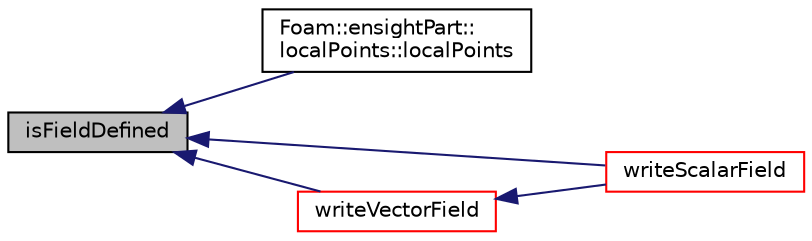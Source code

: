 digraph "isFieldDefined"
{
  bgcolor="transparent";
  edge [fontname="Helvetica",fontsize="10",labelfontname="Helvetica",labelfontsize="10"];
  node [fontname="Helvetica",fontsize="10",shape=record];
  rankdir="LR";
  Node1 [label="isFieldDefined",height=0.2,width=0.4,color="black", fillcolor="grey75", style="filled", fontcolor="black"];
  Node1 -> Node2 [dir="back",color="midnightblue",fontsize="10",style="solid",fontname="Helvetica"];
  Node2 [label="Foam::ensightPart::\llocalPoints::localPoints",height=0.2,width=0.4,color="black",URL="$a01407.html#a221f8e3528b4abbd9a0180aacc83b11c",tooltip="Construct for mesh points. "];
  Node1 -> Node3 [dir="back",color="midnightblue",fontsize="10",style="solid",fontname="Helvetica"];
  Node3 [label="writeScalarField",height=0.2,width=0.4,color="red",URL="$a00656.html#a65ad618b610319e0ef4c0080afd1f3f0",tooltip="Write scalar field. "];
  Node1 -> Node4 [dir="back",color="midnightblue",fontsize="10",style="solid",fontname="Helvetica"];
  Node4 [label="writeVectorField",height=0.2,width=0.4,color="red",URL="$a00656.html#abb57fcdac84a89a406c3850598af0ad7",tooltip="Write vector field components. "];
  Node4 -> Node3 [dir="back",color="midnightblue",fontsize="10",style="solid",fontname="Helvetica"];
}
